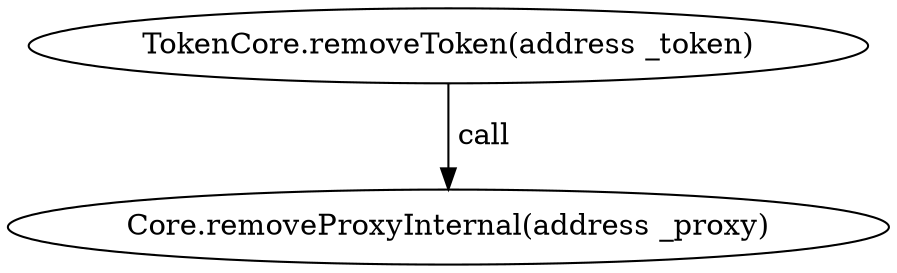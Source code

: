 digraph "" {
	graph [bb="0,0,358.86,124.8"];
	node [label="\N"];
	"TokenCore.removeToken(address _token)"	 [height=0.5,
		pos="179.43,106.8",
		width=4.8502];
	"Core.removeProxyInternal(address _proxy)"	 [height=0.5,
		pos="179.43,18",
		width=4.9842];
	"TokenCore.removeToken(address _token)" -> "Core.removeProxyInternal(address _proxy)" [key=call,
	label=" call",
	lp="191.29,62.4",
	pos="e,179.43,36.072 179.43,88.401 179.43,76.295 179.43,60.208 179.43,46.467"];
}
digraph "" {
	graph [bb="0,0,358.86,124.8"];
	node [label="\N"];
	"TokenCore.removeToken(address _token)"	 [height=0.5,
		pos="179.43,106.8",
		width=4.8502];
	"Core.removeProxyInternal(address _proxy)"	 [height=0.5,
		pos="179.43,18",
		width=4.9842];
	"TokenCore.removeToken(address _token)" -> "Core.removeProxyInternal(address _proxy)" [key=call,
	label=" call",
	lp="191.29,62.4",
	pos="e,179.43,36.072 179.43,88.401 179.43,76.295 179.43,60.208 179.43,46.467"];
}
digraph "" {
	graph [bb="0,0,358.86,124.8"];
	node [label="\N"];
	"TokenCore.removeToken(address _token)"	 [height=0.5,
		pos="179.43,106.8",
		width=4.8502];
	"Core.removeProxyInternal(address _proxy)"	 [height=0.5,
		pos="179.43,18",
		width=4.9842];
	"TokenCore.removeToken(address _token)" -> "Core.removeProxyInternal(address _proxy)" [key=call,
	label=" call",
	lp="191.29,62.4",
	pos="e,179.43,36.072 179.43,88.401 179.43,76.295 179.43,60.208 179.43,46.467"];
}
digraph "" {
	graph [bb="0,0,358.86,124.8"];
	node [label="\N"];
	"TokenCore.removeToken(address _token)"	 [height=0.5,
		pos="179.43,106.8",
		width=4.8502];
	"Core.removeProxyInternal(address _proxy)"	 [height=0.5,
		pos="179.43,18",
		width=4.9842];
	"TokenCore.removeToken(address _token)" -> "Core.removeProxyInternal(address _proxy)" [key=call,
	label=" call",
	lp="191.29,62.4",
	pos="e,179.43,36.072 179.43,88.401 179.43,76.295 179.43,60.208 179.43,46.467"];
}
digraph "" {
	graph [bb="0,0,358.86,124.8"];
	node [label="\N"];
	"TokenCore.removeToken(address _token)"	 [height=0.5,
		pos="179.43,106.8",
		width=4.8502];
	"Core.removeProxyInternal(address _proxy)"	 [height=0.5,
		pos="179.43,18",
		width=4.9842];
	"TokenCore.removeToken(address _token)" -> "Core.removeProxyInternal(address _proxy)" [key=call,
	label=" call",
	lp="191.29,62.4",
	pos="e,179.43,36.072 179.43,88.401 179.43,76.295 179.43,60.208 179.43,46.467"];
}
